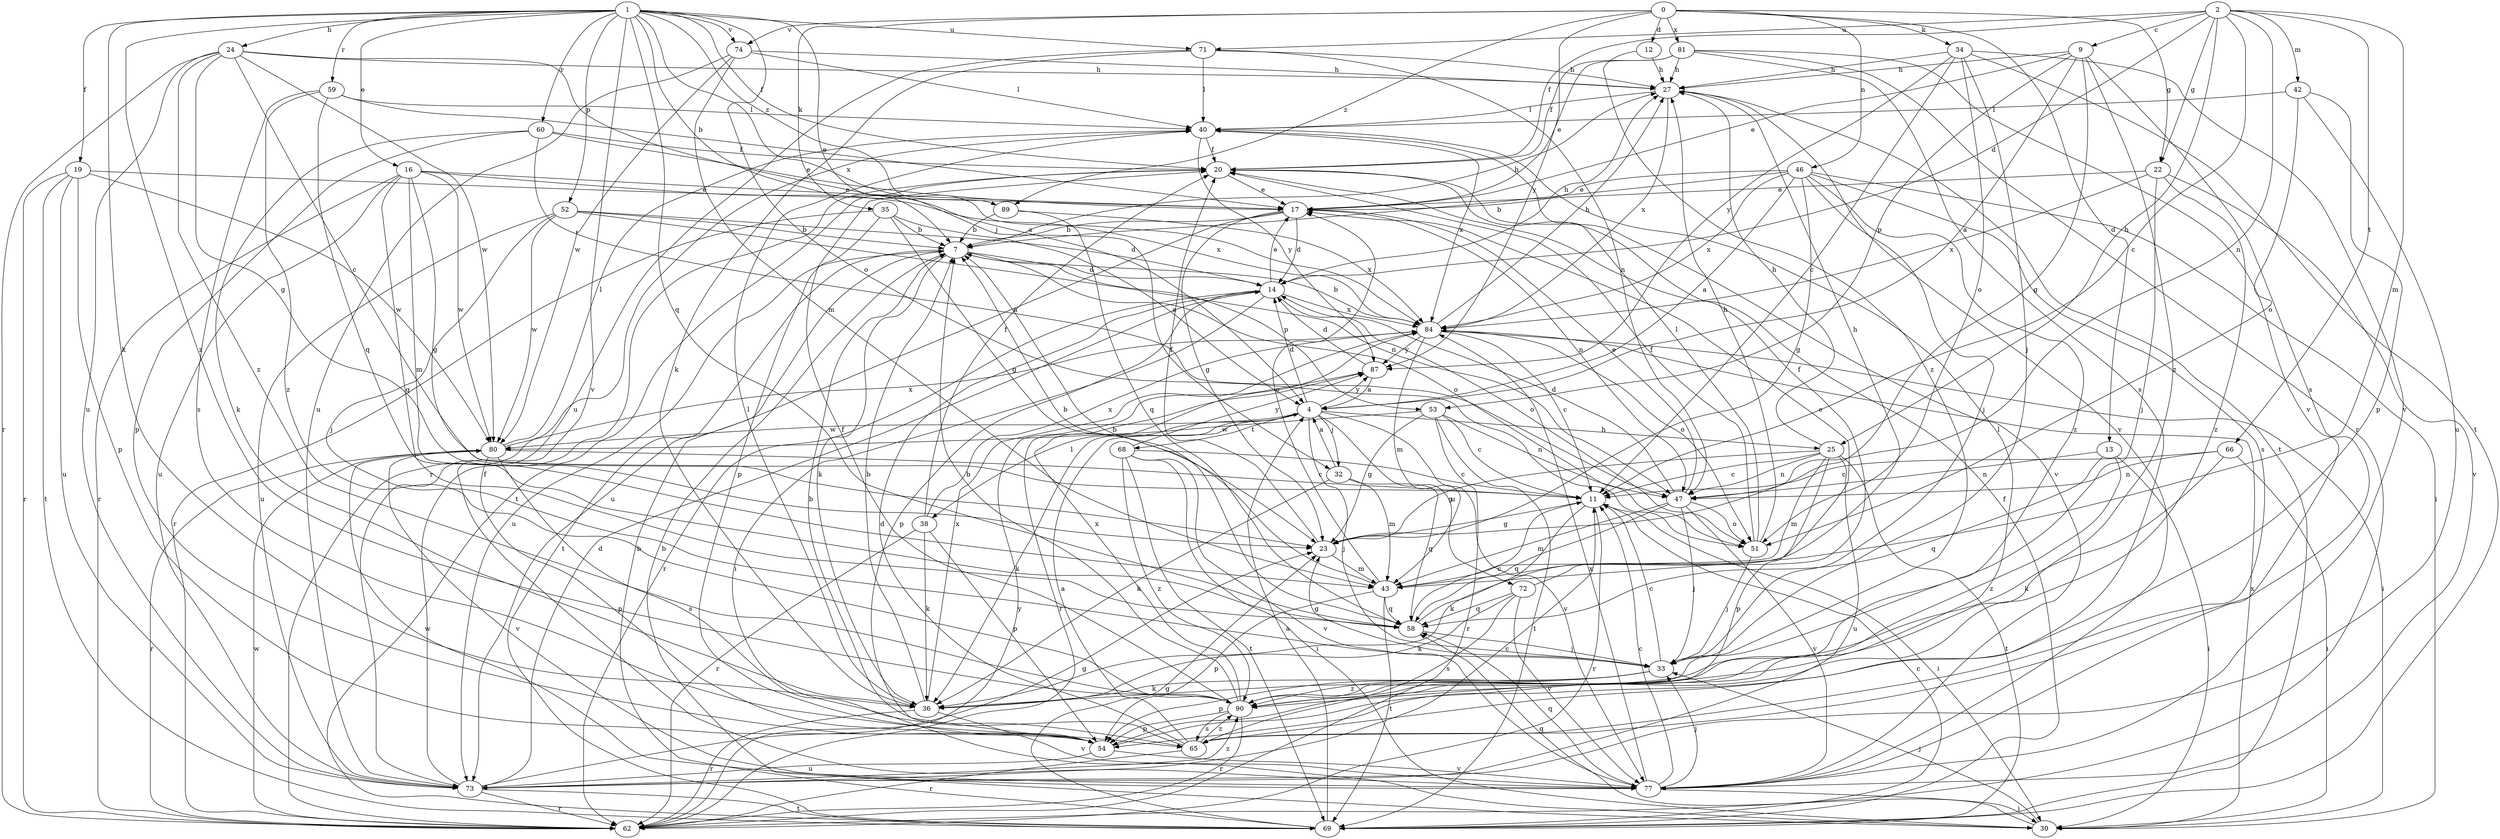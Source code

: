 strict digraph  {
0;
1;
2;
4;
7;
9;
11;
12;
13;
14;
16;
17;
19;
20;
22;
23;
24;
25;
27;
30;
32;
33;
34;
35;
36;
38;
40;
42;
43;
46;
47;
51;
52;
53;
54;
58;
59;
60;
62;
65;
66;
68;
69;
71;
72;
73;
74;
77;
80;
81;
84;
87;
89;
90;
0 -> 12  [label=d];
0 -> 13  [label=d];
0 -> 22  [label=g];
0 -> 34  [label=k];
0 -> 35  [label=k];
0 -> 46  [label=n];
0 -> 74  [label=v];
0 -> 81  [label=x];
0 -> 87  [label=y];
0 -> 89  [label=z];
1 -> 7  [label=b];
1 -> 16  [label=e];
1 -> 19  [label=f];
1 -> 20  [label=f];
1 -> 24  [label=h];
1 -> 32  [label=j];
1 -> 36  [label=k];
1 -> 51  [label=o];
1 -> 52  [label=p];
1 -> 58  [label=q];
1 -> 59  [label=r];
1 -> 60  [label=r];
1 -> 71  [label=u];
1 -> 74  [label=v];
1 -> 77  [label=v];
1 -> 84  [label=x];
1 -> 89  [label=z];
1 -> 90  [label=z];
2 -> 9  [label=c];
2 -> 11  [label=c];
2 -> 14  [label=d];
2 -> 20  [label=f];
2 -> 22  [label=g];
2 -> 25  [label=h];
2 -> 42  [label=m];
2 -> 43  [label=m];
2 -> 47  [label=n];
2 -> 66  [label=t];
2 -> 71  [label=u];
4 -> 14  [label=d];
4 -> 25  [label=h];
4 -> 32  [label=j];
4 -> 33  [label=j];
4 -> 36  [label=k];
4 -> 38  [label=l];
4 -> 68  [label=t];
4 -> 72  [label=u];
4 -> 77  [label=v];
4 -> 80  [label=w];
4 -> 87  [label=y];
7 -> 14  [label=d];
7 -> 27  [label=h];
7 -> 36  [label=k];
7 -> 51  [label=o];
7 -> 53  [label=p];
7 -> 69  [label=t];
7 -> 73  [label=u];
9 -> 4  [label=a];
9 -> 17  [label=e];
9 -> 23  [label=g];
9 -> 27  [label=h];
9 -> 53  [label=p];
9 -> 65  [label=s];
9 -> 90  [label=z];
11 -> 23  [label=g];
11 -> 30  [label=i];
11 -> 36  [label=k];
11 -> 62  [label=r];
12 -> 27  [label=h];
12 -> 90  [label=z];
13 -> 30  [label=i];
13 -> 47  [label=n];
13 -> 58  [label=q];
13 -> 90  [label=z];
14 -> 17  [label=e];
14 -> 27  [label=h];
14 -> 30  [label=i];
14 -> 51  [label=o];
14 -> 54  [label=p];
14 -> 62  [label=r];
14 -> 84  [label=x];
16 -> 17  [label=e];
16 -> 23  [label=g];
16 -> 43  [label=m];
16 -> 58  [label=q];
16 -> 62  [label=r];
16 -> 73  [label=u];
16 -> 80  [label=w];
16 -> 84  [label=x];
17 -> 7  [label=b];
17 -> 14  [label=d];
17 -> 23  [label=g];
17 -> 47  [label=n];
17 -> 73  [label=u];
19 -> 17  [label=e];
19 -> 54  [label=p];
19 -> 62  [label=r];
19 -> 69  [label=t];
19 -> 73  [label=u];
19 -> 80  [label=w];
20 -> 17  [label=e];
20 -> 69  [label=t];
20 -> 77  [label=v];
22 -> 17  [label=e];
22 -> 33  [label=j];
22 -> 77  [label=v];
22 -> 84  [label=x];
22 -> 90  [label=z];
23 -> 20  [label=f];
23 -> 43  [label=m];
24 -> 4  [label=a];
24 -> 11  [label=c];
24 -> 23  [label=g];
24 -> 27  [label=h];
24 -> 62  [label=r];
24 -> 73  [label=u];
24 -> 80  [label=w];
24 -> 90  [label=z];
25 -> 11  [label=c];
25 -> 23  [label=g];
25 -> 27  [label=h];
25 -> 43  [label=m];
25 -> 47  [label=n];
25 -> 54  [label=p];
25 -> 69  [label=t];
25 -> 73  [label=u];
27 -> 40  [label=l];
27 -> 69  [label=t];
27 -> 77  [label=v];
27 -> 84  [label=x];
30 -> 7  [label=b];
30 -> 33  [label=j];
30 -> 58  [label=q];
30 -> 84  [label=x];
32 -> 4  [label=a];
32 -> 36  [label=k];
32 -> 43  [label=m];
32 -> 58  [label=q];
33 -> 11  [label=c];
33 -> 23  [label=g];
33 -> 36  [label=k];
33 -> 54  [label=p];
33 -> 90  [label=z];
34 -> 11  [label=c];
34 -> 27  [label=h];
34 -> 33  [label=j];
34 -> 51  [label=o];
34 -> 69  [label=t];
34 -> 77  [label=v];
34 -> 87  [label=y];
35 -> 4  [label=a];
35 -> 7  [label=b];
35 -> 23  [label=g];
35 -> 54  [label=p];
35 -> 62  [label=r];
36 -> 7  [label=b];
36 -> 40  [label=l];
36 -> 62  [label=r];
36 -> 77  [label=v];
36 -> 84  [label=x];
38 -> 20  [label=f];
38 -> 36  [label=k];
38 -> 54  [label=p];
38 -> 62  [label=r];
38 -> 84  [label=x];
40 -> 20  [label=f];
40 -> 62  [label=r];
40 -> 84  [label=x];
40 -> 87  [label=y];
42 -> 40  [label=l];
42 -> 51  [label=o];
42 -> 54  [label=p];
42 -> 73  [label=u];
43 -> 7  [label=b];
43 -> 17  [label=e];
43 -> 27  [label=h];
43 -> 54  [label=p];
43 -> 58  [label=q];
43 -> 69  [label=t];
46 -> 4  [label=a];
46 -> 7  [label=b];
46 -> 17  [label=e];
46 -> 23  [label=g];
46 -> 30  [label=i];
46 -> 33  [label=j];
46 -> 65  [label=s];
46 -> 84  [label=x];
46 -> 90  [label=z];
47 -> 14  [label=d];
47 -> 17  [label=e];
47 -> 33  [label=j];
47 -> 43  [label=m];
47 -> 51  [label=o];
47 -> 58  [label=q];
47 -> 77  [label=v];
51 -> 20  [label=f];
51 -> 27  [label=h];
51 -> 33  [label=j];
51 -> 40  [label=l];
52 -> 7  [label=b];
52 -> 14  [label=d];
52 -> 33  [label=j];
52 -> 47  [label=n];
52 -> 73  [label=u];
52 -> 80  [label=w];
53 -> 11  [label=c];
53 -> 23  [label=g];
53 -> 47  [label=n];
53 -> 62  [label=r];
53 -> 69  [label=t];
53 -> 80  [label=w];
54 -> 40  [label=l];
54 -> 73  [label=u];
54 -> 77  [label=v];
58 -> 7  [label=b];
58 -> 11  [label=c];
58 -> 17  [label=e];
58 -> 33  [label=j];
59 -> 17  [label=e];
59 -> 40  [label=l];
59 -> 58  [label=q];
59 -> 65  [label=s];
59 -> 90  [label=z];
60 -> 17  [label=e];
60 -> 20  [label=f];
60 -> 36  [label=k];
60 -> 47  [label=n];
60 -> 54  [label=p];
62 -> 80  [label=w];
62 -> 87  [label=y];
65 -> 4  [label=a];
65 -> 7  [label=b];
65 -> 14  [label=d];
65 -> 62  [label=r];
65 -> 90  [label=z];
66 -> 11  [label=c];
66 -> 30  [label=i];
66 -> 36  [label=k];
66 -> 47  [label=n];
68 -> 11  [label=c];
68 -> 30  [label=i];
68 -> 69  [label=t];
68 -> 77  [label=v];
68 -> 87  [label=y];
68 -> 90  [label=z];
69 -> 4  [label=a];
69 -> 7  [label=b];
69 -> 11  [label=c];
69 -> 20  [label=f];
69 -> 23  [label=g];
71 -> 27  [label=h];
71 -> 36  [label=k];
71 -> 40  [label=l];
71 -> 47  [label=n];
71 -> 73  [label=u];
72 -> 20  [label=f];
72 -> 36  [label=k];
72 -> 58  [label=q];
72 -> 65  [label=s];
72 -> 77  [label=v];
73 -> 11  [label=c];
73 -> 14  [label=d];
73 -> 20  [label=f];
73 -> 23  [label=g];
73 -> 62  [label=r];
73 -> 69  [label=t];
73 -> 90  [label=z];
74 -> 27  [label=h];
74 -> 40  [label=l];
74 -> 43  [label=m];
74 -> 73  [label=u];
74 -> 80  [label=w];
77 -> 11  [label=c];
77 -> 30  [label=i];
77 -> 33  [label=j];
77 -> 58  [label=q];
77 -> 80  [label=w];
77 -> 84  [label=x];
80 -> 11  [label=c];
80 -> 40  [label=l];
80 -> 54  [label=p];
80 -> 62  [label=r];
80 -> 65  [label=s];
80 -> 77  [label=v];
80 -> 84  [label=x];
81 -> 17  [label=e];
81 -> 20  [label=f];
81 -> 27  [label=h];
81 -> 62  [label=r];
81 -> 65  [label=s];
81 -> 77  [label=v];
84 -> 7  [label=b];
84 -> 11  [label=c];
84 -> 27  [label=h];
84 -> 30  [label=i];
84 -> 43  [label=m];
84 -> 51  [label=o];
84 -> 87  [label=y];
87 -> 4  [label=a];
87 -> 14  [label=d];
87 -> 62  [label=r];
89 -> 7  [label=b];
89 -> 58  [label=q];
89 -> 84  [label=x];
90 -> 7  [label=b];
90 -> 20  [label=f];
90 -> 54  [label=p];
90 -> 62  [label=r];
90 -> 65  [label=s];
90 -> 84  [label=x];
}
